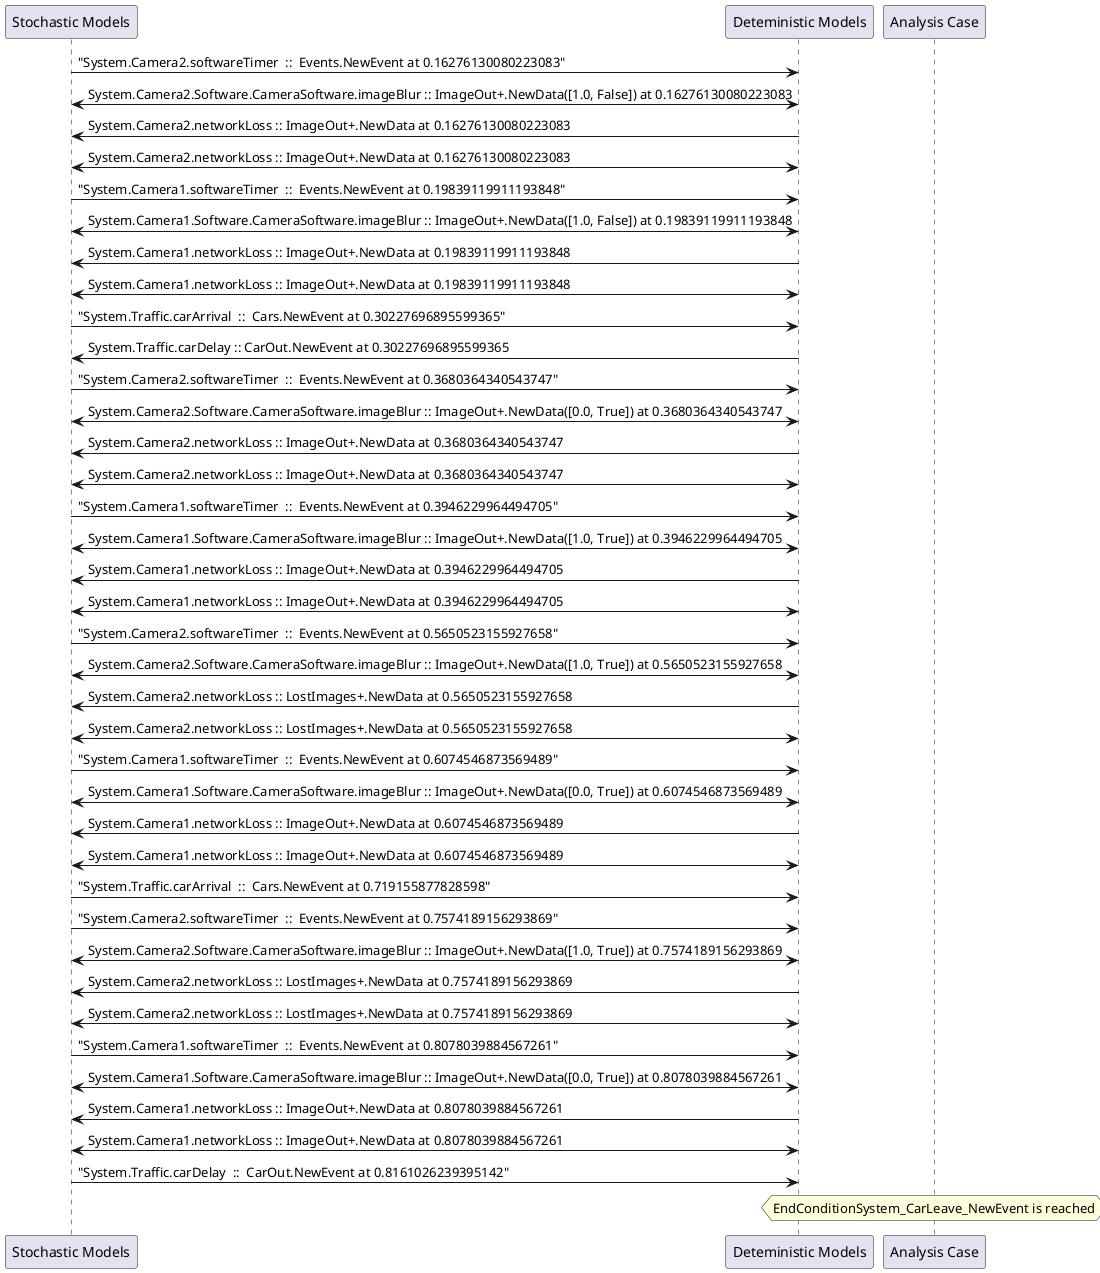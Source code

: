 
	@startuml
	participant "Stochastic Models" as stochmodel
	participant "Deteministic Models" as detmodel
	participant "Analysis Case" as analysis
	{24154_stop} stochmodel -> detmodel : "System.Camera2.softwareTimer  ::  Events.NewEvent at 0.16276130080223083"
detmodel <-> stochmodel : System.Camera2.Software.CameraSoftware.imageBlur :: ImageOut+.NewData([1.0, False]) at 0.16276130080223083
detmodel -> stochmodel : System.Camera2.networkLoss :: ImageOut+.NewData at 0.16276130080223083
detmodel <-> stochmodel : System.Camera2.networkLoss :: ImageOut+.NewData at 0.16276130080223083
{24138_stop} stochmodel -> detmodel : "System.Camera1.softwareTimer  ::  Events.NewEvent at 0.19839119911193848"
detmodel <-> stochmodel : System.Camera1.Software.CameraSoftware.imageBlur :: ImageOut+.NewData([1.0, False]) at 0.19839119911193848
detmodel -> stochmodel : System.Camera1.networkLoss :: ImageOut+.NewData at 0.19839119911193848
detmodel <-> stochmodel : System.Camera1.networkLoss :: ImageOut+.NewData at 0.19839119911193848
{24170_stop} stochmodel -> detmodel : "System.Traffic.carArrival  ::  Cars.NewEvent at 0.30227696895599365"
{24178_start} detmodel -> stochmodel : System.Traffic.carDelay :: CarOut.NewEvent at 0.30227696895599365
{24155_stop} stochmodel -> detmodel : "System.Camera2.softwareTimer  ::  Events.NewEvent at 0.3680364340543747"
detmodel <-> stochmodel : System.Camera2.Software.CameraSoftware.imageBlur :: ImageOut+.NewData([0.0, True]) at 0.3680364340543747
detmodel -> stochmodel : System.Camera2.networkLoss :: ImageOut+.NewData at 0.3680364340543747
detmodel <-> stochmodel : System.Camera2.networkLoss :: ImageOut+.NewData at 0.3680364340543747
{24139_stop} stochmodel -> detmodel : "System.Camera1.softwareTimer  ::  Events.NewEvent at 0.3946229964494705"
detmodel <-> stochmodel : System.Camera1.Software.CameraSoftware.imageBlur :: ImageOut+.NewData([1.0, True]) at 0.3946229964494705
detmodel -> stochmodel : System.Camera1.networkLoss :: ImageOut+.NewData at 0.3946229964494705
detmodel <-> stochmodel : System.Camera1.networkLoss :: ImageOut+.NewData at 0.3946229964494705
{24156_stop} stochmodel -> detmodel : "System.Camera2.softwareTimer  ::  Events.NewEvent at 0.5650523155927658"
detmodel <-> stochmodel : System.Camera2.Software.CameraSoftware.imageBlur :: ImageOut+.NewData([1.0, True]) at 0.5650523155927658
detmodel -> stochmodel : System.Camera2.networkLoss :: LostImages+.NewData at 0.5650523155927658
detmodel <-> stochmodel : System.Camera2.networkLoss :: LostImages+.NewData at 0.5650523155927658
{24140_stop} stochmodel -> detmodel : "System.Camera1.softwareTimer  ::  Events.NewEvent at 0.6074546873569489"
detmodel <-> stochmodel : System.Camera1.Software.CameraSoftware.imageBlur :: ImageOut+.NewData([0.0, True]) at 0.6074546873569489
detmodel -> stochmodel : System.Camera1.networkLoss :: ImageOut+.NewData at 0.6074546873569489
detmodel <-> stochmodel : System.Camera1.networkLoss :: ImageOut+.NewData at 0.6074546873569489
{24171_stop} stochmodel -> detmodel : "System.Traffic.carArrival  ::  Cars.NewEvent at 0.719155877828598"
{24157_stop} stochmodel -> detmodel : "System.Camera2.softwareTimer  ::  Events.NewEvent at 0.7574189156293869"
detmodel <-> stochmodel : System.Camera2.Software.CameraSoftware.imageBlur :: ImageOut+.NewData([1.0, True]) at 0.7574189156293869
detmodel -> stochmodel : System.Camera2.networkLoss :: LostImages+.NewData at 0.7574189156293869
detmodel <-> stochmodel : System.Camera2.networkLoss :: LostImages+.NewData at 0.7574189156293869
{24141_stop} stochmodel -> detmodel : "System.Camera1.softwareTimer  ::  Events.NewEvent at 0.8078039884567261"
detmodel <-> stochmodel : System.Camera1.Software.CameraSoftware.imageBlur :: ImageOut+.NewData([0.0, True]) at 0.8078039884567261
detmodel -> stochmodel : System.Camera1.networkLoss :: ImageOut+.NewData at 0.8078039884567261
detmodel <-> stochmodel : System.Camera1.networkLoss :: ImageOut+.NewData at 0.8078039884567261
{24178_stop} stochmodel -> detmodel : "System.Traffic.carDelay  ::  CarOut.NewEvent at 0.8161026239395142"
{24178_start} <-> {24178_stop} : delay
hnote over analysis 
EndConditionSystem_CarLeave_NewEvent is reached
endnote
@enduml